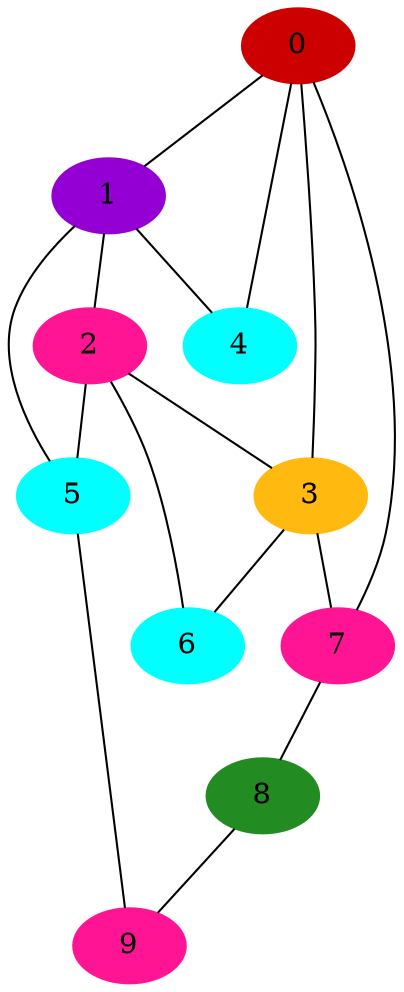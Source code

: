 graph coloring{
0[color=red3,style=filled]
1[color=darkviolet,style=filled]
2[color=deeppink,style=filled]
3[color=darkgoldenrod1,style=filled]
4[color=cyan,style=filled]
5[color=cyan,style=filled]
6[color=cyan,style=filled]
7[color=deeppink,style=filled]
8[color=forestgreen,style=filled]
9[color=deeppink,style=filled]
	0 --1;
	0 --3;
	0 --4;
	0 --7;

	1 --2;
	1 --4;
	1 --5;

	2 --3;
	2 --5;
	2 --6;

	3 --6;
	3 --7;

4
	5 --9;

6
	7 --8;

	8 --9;

9
}